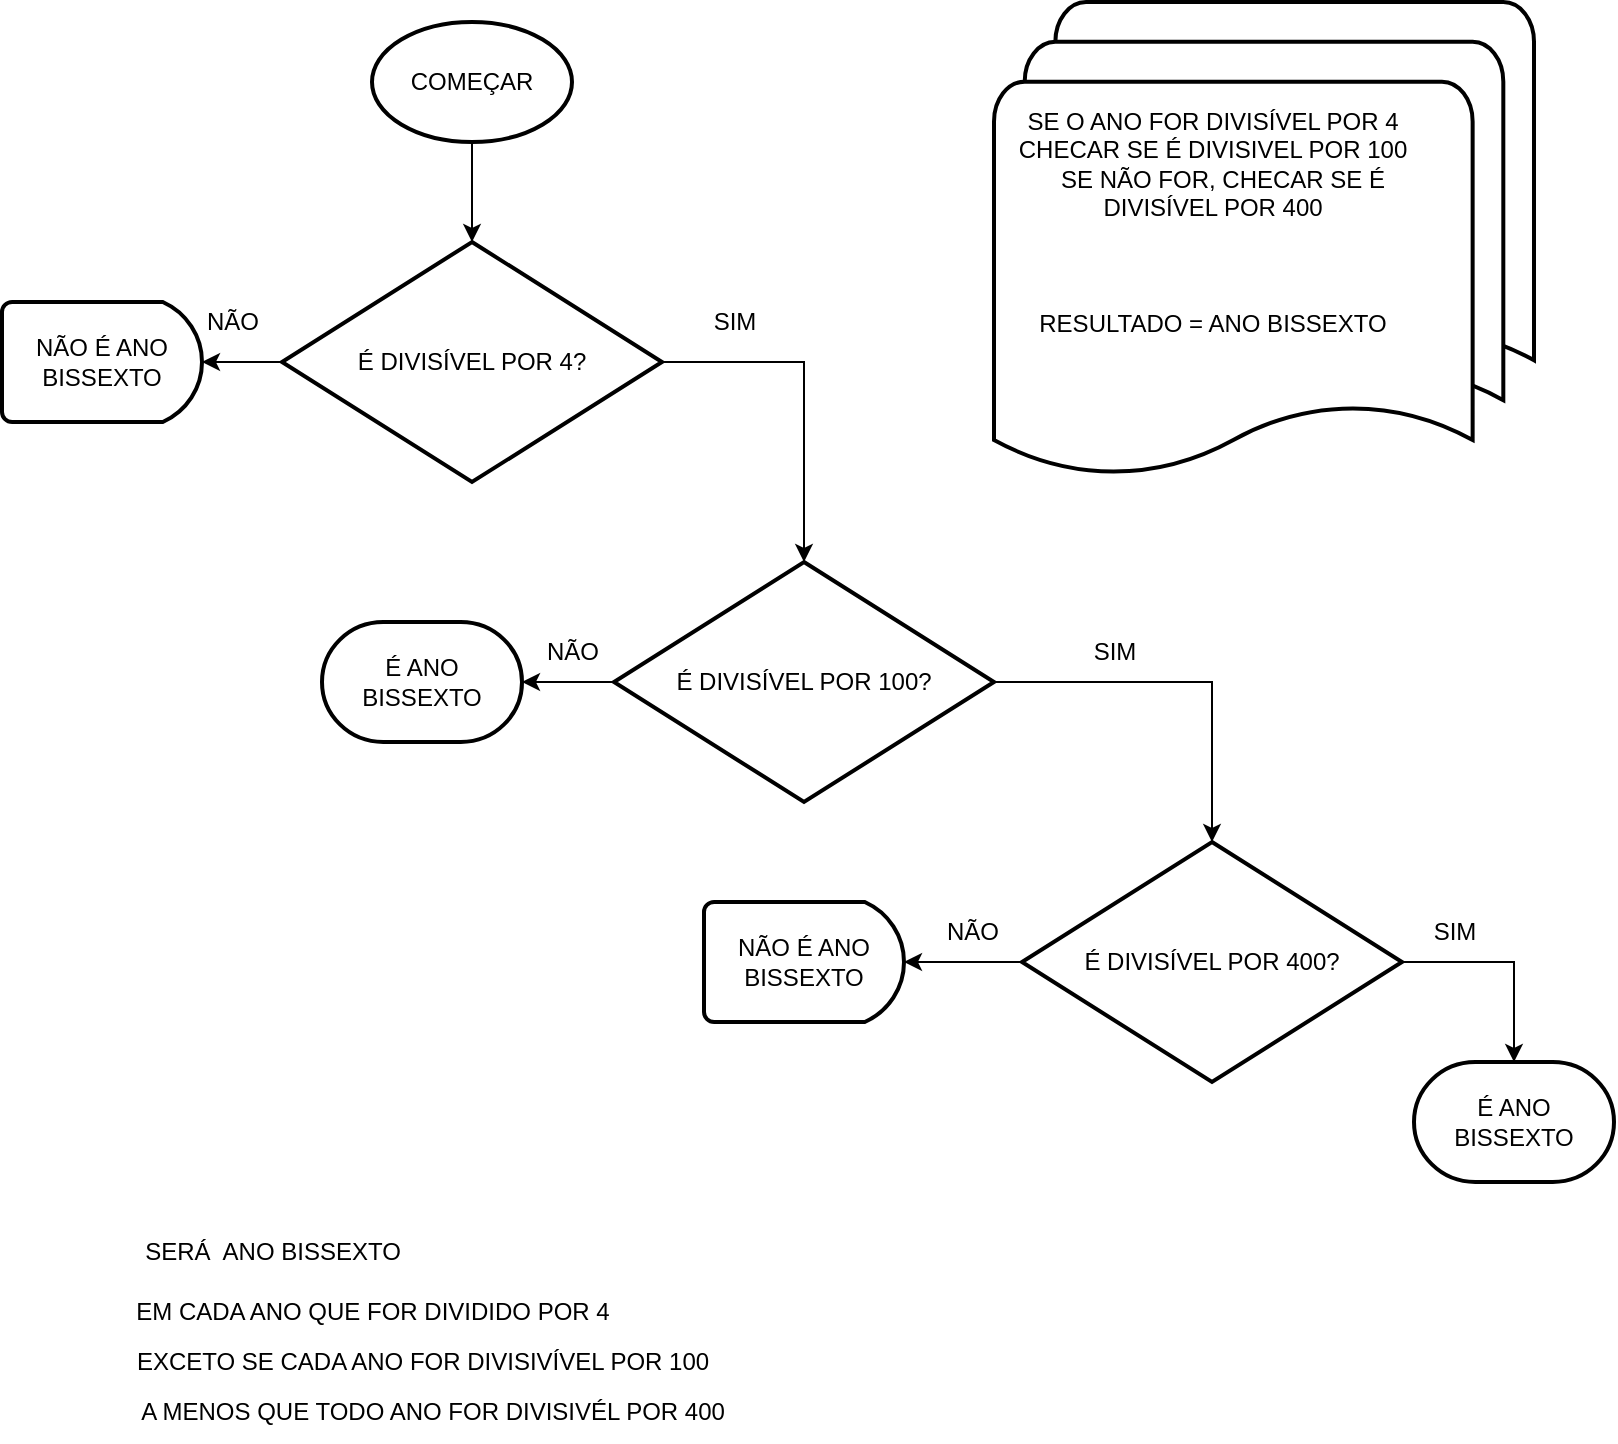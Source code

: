 <mxfile version="20.7.4" type="github">
  <diagram id="C5RBs43oDa-KdzZeNtuy" name="Page-1">
    <mxGraphModel dx="244" dy="455" grid="1" gridSize="10" guides="1" tooltips="1" connect="1" arrows="1" fold="1" page="1" pageScale="1" pageWidth="827" pageHeight="1169" math="0" shadow="0">
      <root>
        <mxCell id="WIyWlLk6GJQsqaUBKTNV-0" />
        <mxCell id="WIyWlLk6GJQsqaUBKTNV-1" parent="WIyWlLk6GJQsqaUBKTNV-0" />
        <mxCell id="K7fPqQfaCHx8Vb8UotmD-73" style="edgeStyle=orthogonalEdgeStyle;rounded=0;orthogonalLoop=1;jettySize=auto;html=1;exitX=0.5;exitY=1;exitDx=0;exitDy=0;exitPerimeter=0;entryX=0.5;entryY=0;entryDx=0;entryDy=0;entryPerimeter=0;" edge="1" parent="WIyWlLk6GJQsqaUBKTNV-1" source="K7fPqQfaCHx8Vb8UotmD-59" target="K7fPqQfaCHx8Vb8UotmD-60">
          <mxGeometry relative="1" as="geometry" />
        </mxCell>
        <mxCell id="K7fPqQfaCHx8Vb8UotmD-59" value="COMEÇAR" style="strokeWidth=2;html=1;shape=mxgraph.flowchart.start_1;whiteSpace=wrap;" vertex="1" parent="WIyWlLk6GJQsqaUBKTNV-1">
          <mxGeometry x="1025" y="50" width="100" height="60" as="geometry" />
        </mxCell>
        <mxCell id="K7fPqQfaCHx8Vb8UotmD-62" style="edgeStyle=orthogonalEdgeStyle;rounded=0;orthogonalLoop=1;jettySize=auto;html=1;exitX=1;exitY=0.5;exitDx=0;exitDy=0;exitPerimeter=0;" edge="1" parent="WIyWlLk6GJQsqaUBKTNV-1" source="K7fPqQfaCHx8Vb8UotmD-60" target="K7fPqQfaCHx8Vb8UotmD-61">
          <mxGeometry relative="1" as="geometry" />
        </mxCell>
        <mxCell id="K7fPqQfaCHx8Vb8UotmD-65" style="edgeStyle=orthogonalEdgeStyle;rounded=0;orthogonalLoop=1;jettySize=auto;html=1;exitX=0;exitY=0.5;exitDx=0;exitDy=0;exitPerimeter=0;entryX=1;entryY=0.5;entryDx=0;entryDy=0;entryPerimeter=0;" edge="1" parent="WIyWlLk6GJQsqaUBKTNV-1" source="K7fPqQfaCHx8Vb8UotmD-60" target="K7fPqQfaCHx8Vb8UotmD-64">
          <mxGeometry relative="1" as="geometry" />
        </mxCell>
        <mxCell id="K7fPqQfaCHx8Vb8UotmD-60" value="É DIVISÍVEL POR 4?" style="strokeWidth=2;html=1;shape=mxgraph.flowchart.decision;whiteSpace=wrap;" vertex="1" parent="WIyWlLk6GJQsqaUBKTNV-1">
          <mxGeometry x="980" y="160" width="190" height="120" as="geometry" />
        </mxCell>
        <mxCell id="K7fPqQfaCHx8Vb8UotmD-70" value="" style="edgeStyle=orthogonalEdgeStyle;rounded=0;orthogonalLoop=1;jettySize=auto;html=1;" edge="1" parent="WIyWlLk6GJQsqaUBKTNV-1" source="K7fPqQfaCHx8Vb8UotmD-61" target="K7fPqQfaCHx8Vb8UotmD-69">
          <mxGeometry relative="1" as="geometry" />
        </mxCell>
        <mxCell id="K7fPqQfaCHx8Vb8UotmD-91" style="edgeStyle=orthogonalEdgeStyle;rounded=0;orthogonalLoop=1;jettySize=auto;html=1;exitX=0;exitY=0.5;exitDx=0;exitDy=0;exitPerimeter=0;entryX=1;entryY=0.5;entryDx=0;entryDy=0;entryPerimeter=0;" edge="1" parent="WIyWlLk6GJQsqaUBKTNV-1" source="K7fPqQfaCHx8Vb8UotmD-61" target="K7fPqQfaCHx8Vb8UotmD-76">
          <mxGeometry relative="1" as="geometry" />
        </mxCell>
        <mxCell id="K7fPqQfaCHx8Vb8UotmD-61" value="É DIVISÍVEL POR 100?" style="strokeWidth=2;html=1;shape=mxgraph.flowchart.decision;whiteSpace=wrap;" vertex="1" parent="WIyWlLk6GJQsqaUBKTNV-1">
          <mxGeometry x="1146" y="320" width="190" height="120" as="geometry" />
        </mxCell>
        <mxCell id="K7fPqQfaCHx8Vb8UotmD-63" value="SIM" style="text;html=1;align=center;verticalAlign=middle;resizable=0;points=[];autosize=1;strokeColor=none;fillColor=none;" vertex="1" parent="WIyWlLk6GJQsqaUBKTNV-1">
          <mxGeometry x="1186" y="185" width="40" height="30" as="geometry" />
        </mxCell>
        <mxCell id="K7fPqQfaCHx8Vb8UotmD-64" value="NÃO É ANO BISSEXTO" style="strokeWidth=2;html=1;shape=mxgraph.flowchart.delay;whiteSpace=wrap;" vertex="1" parent="WIyWlLk6GJQsqaUBKTNV-1">
          <mxGeometry x="840" y="190" width="100" height="60" as="geometry" />
        </mxCell>
        <mxCell id="K7fPqQfaCHx8Vb8UotmD-66" value="NÃO&lt;br&gt;" style="text;html=1;align=center;verticalAlign=middle;resizable=0;points=[];autosize=1;strokeColor=none;fillColor=none;" vertex="1" parent="WIyWlLk6GJQsqaUBKTNV-1">
          <mxGeometry x="930" y="185" width="50" height="30" as="geometry" />
        </mxCell>
        <mxCell id="K7fPqQfaCHx8Vb8UotmD-71" style="edgeStyle=orthogonalEdgeStyle;rounded=0;orthogonalLoop=1;jettySize=auto;html=1;exitX=1;exitY=0.5;exitDx=0;exitDy=0;exitPerimeter=0;entryX=0.5;entryY=0;entryDx=0;entryDy=0;entryPerimeter=0;" edge="1" parent="WIyWlLk6GJQsqaUBKTNV-1" source="K7fPqQfaCHx8Vb8UotmD-69" target="K7fPqQfaCHx8Vb8UotmD-72">
          <mxGeometry relative="1" as="geometry">
            <mxPoint x="1696" y="650" as="targetPoint" />
          </mxGeometry>
        </mxCell>
        <mxCell id="K7fPqQfaCHx8Vb8UotmD-82" style="edgeStyle=orthogonalEdgeStyle;rounded=0;orthogonalLoop=1;jettySize=auto;html=1;exitX=0;exitY=0.5;exitDx=0;exitDy=0;exitPerimeter=0;entryX=1;entryY=0.5;entryDx=0;entryDy=0;entryPerimeter=0;" edge="1" parent="WIyWlLk6GJQsqaUBKTNV-1" source="K7fPqQfaCHx8Vb8UotmD-69" target="K7fPqQfaCHx8Vb8UotmD-81">
          <mxGeometry relative="1" as="geometry" />
        </mxCell>
        <mxCell id="K7fPqQfaCHx8Vb8UotmD-69" value="É DIVISÍVEL POR 400?" style="strokeWidth=2;html=1;shape=mxgraph.flowchart.decision;whiteSpace=wrap;" vertex="1" parent="WIyWlLk6GJQsqaUBKTNV-1">
          <mxGeometry x="1350" y="460" width="190" height="120" as="geometry" />
        </mxCell>
        <mxCell id="K7fPqQfaCHx8Vb8UotmD-72" value="É ANO BISSEXTO" style="strokeWidth=2;html=1;shape=mxgraph.flowchart.terminator;whiteSpace=wrap;" vertex="1" parent="WIyWlLk6GJQsqaUBKTNV-1">
          <mxGeometry x="1546" y="570" width="100" height="60" as="geometry" />
        </mxCell>
        <mxCell id="K7fPqQfaCHx8Vb8UotmD-76" value="É ANO BISSEXTO" style="strokeWidth=2;html=1;shape=mxgraph.flowchart.terminator;whiteSpace=wrap;" vertex="1" parent="WIyWlLk6GJQsqaUBKTNV-1">
          <mxGeometry x="1000" y="350" width="100" height="60" as="geometry" />
        </mxCell>
        <mxCell id="K7fPqQfaCHx8Vb8UotmD-77" value="NÃO" style="text;html=1;align=center;verticalAlign=middle;resizable=0;points=[];autosize=1;strokeColor=none;fillColor=none;" vertex="1" parent="WIyWlLk6GJQsqaUBKTNV-1">
          <mxGeometry x="1100" y="350" width="50" height="30" as="geometry" />
        </mxCell>
        <mxCell id="K7fPqQfaCHx8Vb8UotmD-78" value="SIM" style="text;html=1;align=center;verticalAlign=middle;resizable=0;points=[];autosize=1;strokeColor=none;fillColor=none;" vertex="1" parent="WIyWlLk6GJQsqaUBKTNV-1">
          <mxGeometry x="1376" y="350" width="40" height="30" as="geometry" />
        </mxCell>
        <mxCell id="K7fPqQfaCHx8Vb8UotmD-79" value="SIM" style="text;html=1;align=center;verticalAlign=middle;resizable=0;points=[];autosize=1;strokeColor=none;fillColor=none;" vertex="1" parent="WIyWlLk6GJQsqaUBKTNV-1">
          <mxGeometry x="1546" y="490" width="40" height="30" as="geometry" />
        </mxCell>
        <mxCell id="K7fPqQfaCHx8Vb8UotmD-81" value="NÃO É ANO BISSEXTO" style="strokeWidth=2;html=1;shape=mxgraph.flowchart.delay;whiteSpace=wrap;" vertex="1" parent="WIyWlLk6GJQsqaUBKTNV-1">
          <mxGeometry x="1191" y="490" width="100" height="60" as="geometry" />
        </mxCell>
        <mxCell id="K7fPqQfaCHx8Vb8UotmD-84" value="EM CADA ANO QUE FOR DIVIDIDO POR 4" style="text;html=1;align=center;verticalAlign=middle;resizable=1;points=[];autosize=1;strokeColor=none;fillColor=none;movable=1;rotatable=1;deletable=1;editable=1;connectable=1;" vertex="1" parent="WIyWlLk6GJQsqaUBKTNV-1">
          <mxGeometry x="895" y="680" width="260" height="30" as="geometry" />
        </mxCell>
        <mxCell id="K7fPqQfaCHx8Vb8UotmD-85" value="SERÁ&amp;nbsp; ANO BISSEXTO" style="text;html=1;align=center;verticalAlign=middle;resizable=1;points=[];autosize=1;strokeColor=none;fillColor=none;movable=1;rotatable=1;deletable=1;editable=1;connectable=1;" vertex="1" parent="WIyWlLk6GJQsqaUBKTNV-1">
          <mxGeometry x="900" y="650" width="150" height="30" as="geometry" />
        </mxCell>
        <mxCell id="K7fPqQfaCHx8Vb8UotmD-86" value="EXCETO SE CADA ANO FOR DIVISIVÍVEL POR 100" style="text;html=1;align=center;verticalAlign=middle;resizable=1;points=[];autosize=1;strokeColor=none;fillColor=none;movable=1;rotatable=1;deletable=1;editable=1;connectable=1;" vertex="1" parent="WIyWlLk6GJQsqaUBKTNV-1">
          <mxGeometry x="895" y="705" width="310" height="30" as="geometry" />
        </mxCell>
        <mxCell id="K7fPqQfaCHx8Vb8UotmD-87" value="&amp;nbsp; &amp;nbsp;A MENOS QUE TODO ANO FOR DIVISIVÉL POR 400" style="text;html=1;align=center;verticalAlign=middle;resizable=1;points=[];autosize=1;strokeColor=none;fillColor=none;movable=1;rotatable=1;deletable=1;editable=1;connectable=1;" vertex="1" parent="WIyWlLk6GJQsqaUBKTNV-1">
          <mxGeometry x="890" y="730" width="320" height="30" as="geometry" />
        </mxCell>
        <mxCell id="K7fPqQfaCHx8Vb8UotmD-88" value="" style="strokeWidth=2;html=1;shape=mxgraph.flowchart.multi-document;whiteSpace=wrap;" vertex="1" parent="WIyWlLk6GJQsqaUBKTNV-1">
          <mxGeometry x="1336" y="40" width="270" height="240" as="geometry" />
        </mxCell>
        <mxCell id="K7fPqQfaCHx8Vb8UotmD-89" value="SE O ANO FOR DIVISÍVEL POR 4&lt;br&gt;CHECAR SE É DIVISIVEL POR 100&lt;br&gt;&amp;nbsp; &amp;nbsp;SE NÃO FOR, CHECAR SE É &lt;br&gt;DIVISÍVEL POR 400&lt;br&gt;&lt;br&gt;&lt;br&gt;&lt;br&gt;RESULTADO = ANO BISSEXTO" style="text;html=1;align=center;verticalAlign=middle;resizable=0;points=[];autosize=1;strokeColor=none;fillColor=none;" vertex="1" parent="WIyWlLk6GJQsqaUBKTNV-1">
          <mxGeometry x="1335" y="85" width="220" height="130" as="geometry" />
        </mxCell>
        <mxCell id="K7fPqQfaCHx8Vb8UotmD-90" value="NÃO" style="text;html=1;align=center;verticalAlign=middle;resizable=0;points=[];autosize=1;strokeColor=none;fillColor=none;" vertex="1" parent="WIyWlLk6GJQsqaUBKTNV-1">
          <mxGeometry x="1300" y="490" width="50" height="30" as="geometry" />
        </mxCell>
      </root>
    </mxGraphModel>
  </diagram>
</mxfile>
